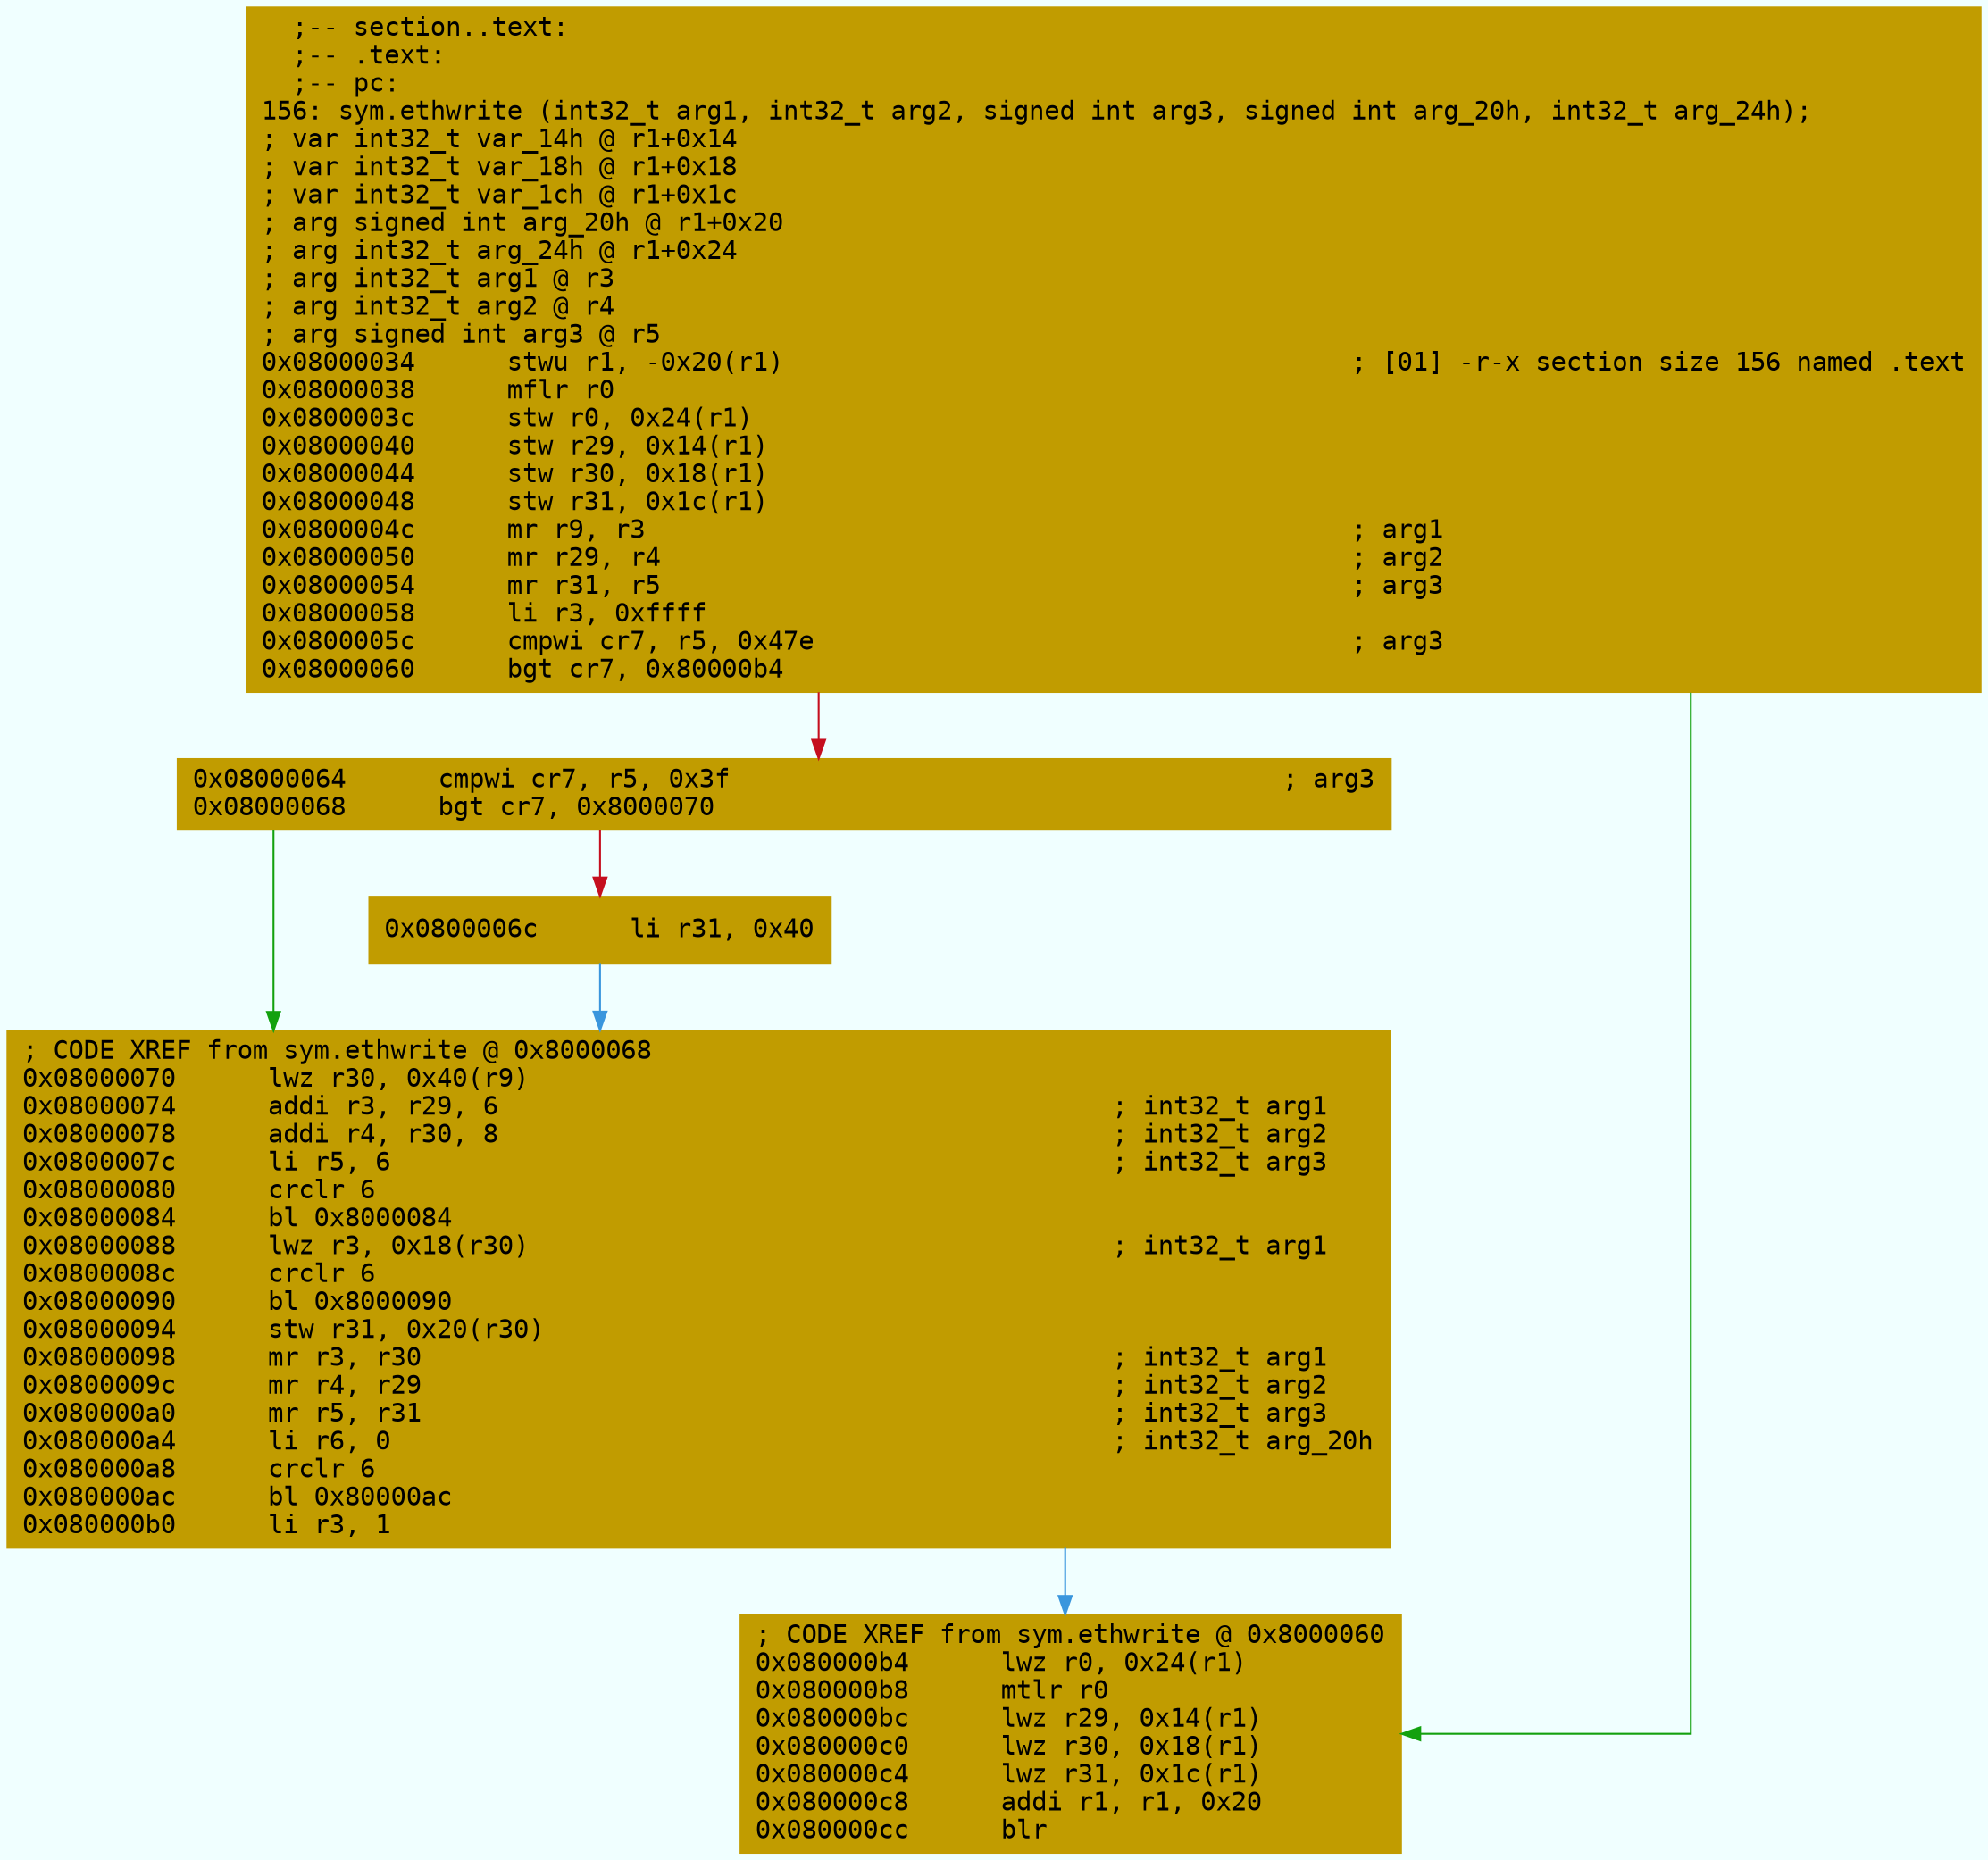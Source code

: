 digraph code {
	graph [bgcolor=azure fontsize=8 fontname="Courier" splines="ortho"];
	node [fillcolor=gray style=filled shape=box];
	edge [arrowhead="normal"];
	"0x08000034" [URL="sym.ethwrite/0x08000034", fillcolor="#c19c00",color="#c19c00", fontname="Courier",label="  ;-- section..text:\l  ;-- .text:\l  ;-- pc:\l156: sym.ethwrite (int32_t arg1, int32_t arg2, signed int arg3, signed int arg_20h, int32_t arg_24h);\l; var int32_t var_14h @ r1+0x14\l; var int32_t var_18h @ r1+0x18\l; var int32_t var_1ch @ r1+0x1c\l; arg signed int arg_20h @ r1+0x20\l; arg int32_t arg_24h @ r1+0x24\l; arg int32_t arg1 @ r3\l; arg int32_t arg2 @ r4\l; arg signed int arg3 @ r5\l0x08000034      stwu r1, -0x20(r1)                                     ; [01] -r-x section size 156 named .text\l0x08000038      mflr r0\l0x0800003c      stw r0, 0x24(r1)\l0x08000040      stw r29, 0x14(r1)\l0x08000044      stw r30, 0x18(r1)\l0x08000048      stw r31, 0x1c(r1)\l0x0800004c      mr r9, r3                                              ; arg1\l0x08000050      mr r29, r4                                             ; arg2\l0x08000054      mr r31, r5                                             ; arg3\l0x08000058      li r3, 0xffff\l0x0800005c      cmpwi cr7, r5, 0x47e                                   ; arg3\l0x08000060      bgt cr7, 0x80000b4\l"]
	"0x08000064" [URL="sym.ethwrite/0x08000064", fillcolor="#c19c00",color="#c19c00", fontname="Courier",label="0x08000064      cmpwi cr7, r5, 0x3f                                    ; arg3\l0x08000068      bgt cr7, 0x8000070\l"]
	"0x0800006c" [URL="sym.ethwrite/0x0800006c", fillcolor="#c19c00",color="#c19c00", fontname="Courier",label="0x0800006c      li r31, 0x40\l"]
	"0x08000070" [URL="sym.ethwrite/0x08000070", fillcolor="#c19c00",color="#c19c00", fontname="Courier",label="; CODE XREF from sym.ethwrite @ 0x8000068\l0x08000070      lwz r30, 0x40(r9)\l0x08000074      addi r3, r29, 6                                        ; int32_t arg1\l0x08000078      addi r4, r30, 8                                        ; int32_t arg2\l0x0800007c      li r5, 6                                               ; int32_t arg3\l0x08000080      crclr 6\l0x08000084      bl 0x8000084\l0x08000088      lwz r3, 0x18(r30)                                      ; int32_t arg1\l0x0800008c      crclr 6\l0x08000090      bl 0x8000090\l0x08000094      stw r31, 0x20(r30)\l0x08000098      mr r3, r30                                             ; int32_t arg1\l0x0800009c      mr r4, r29                                             ; int32_t arg2\l0x080000a0      mr r5, r31                                             ; int32_t arg3\l0x080000a4      li r6, 0                                               ; int32_t arg_20h\l0x080000a8      crclr 6\l0x080000ac      bl 0x80000ac\l0x080000b0      li r3, 1\l"]
	"0x080000b4" [URL="sym.ethwrite/0x080000b4", fillcolor="#c19c00",color="#c19c00", fontname="Courier",label="; CODE XREF from sym.ethwrite @ 0x8000060\l0x080000b4      lwz r0, 0x24(r1)\l0x080000b8      mtlr r0\l0x080000bc      lwz r29, 0x14(r1)\l0x080000c0      lwz r30, 0x18(r1)\l0x080000c4      lwz r31, 0x1c(r1)\l0x080000c8      addi r1, r1, 0x20\l0x080000cc      blr\l"]
        "0x08000034" -> "0x080000b4" [color="#13a10e"];
        "0x08000034" -> "0x08000064" [color="#c50f1f"];
        "0x08000064" -> "0x08000070" [color="#13a10e"];
        "0x08000064" -> "0x0800006c" [color="#c50f1f"];
        "0x0800006c" -> "0x08000070" [color="#3a96dd"];
        "0x08000070" -> "0x080000b4" [color="#3a96dd"];
}

